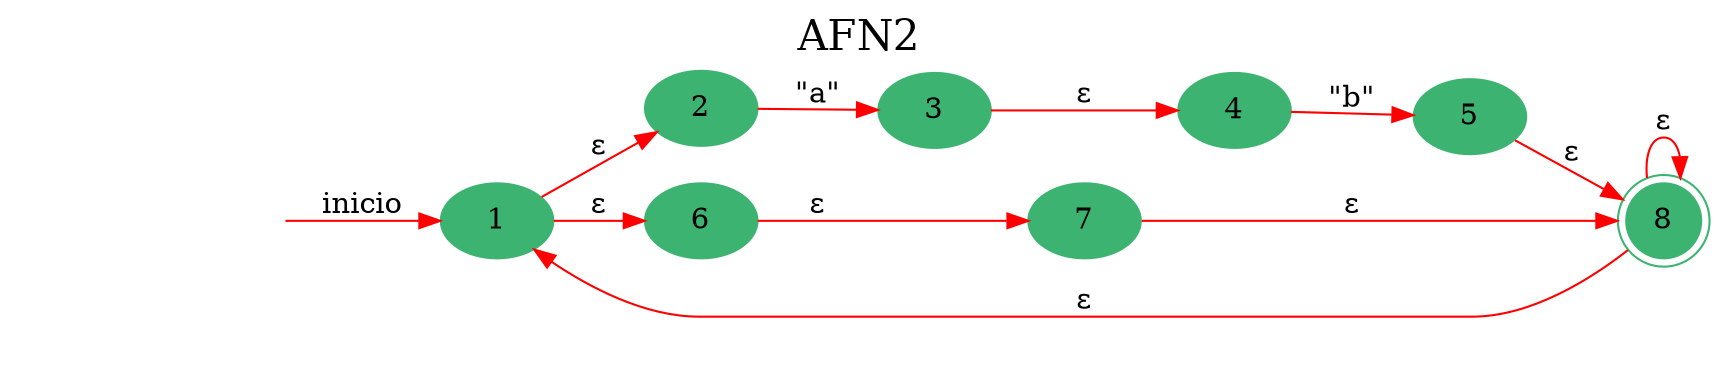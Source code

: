 digraph AFN2 {
	rankdir=LR;
	graph [label="AFN2", labelloc=t, fontsize=20]; 
	node [style = filled,color = mediumseagreen]; 1 2 3 4 5 6 7 8;
	node [shape=circle];
	node [color=midnightblue,fontcolor=white];
	edge [color=red];
	secret_node [style=invis];
	secret_node -> 1 [label="inicio"];
	1 -> 6 [label="ε"];
	1 -> 2 [label="ε"];
	2 -> 3 [label="\"a\""];
	3 -> 4 [label="ε"];
	4 -> 5 [label="\"b\""];
	5 -> 8 [label="ε"];
	6 -> 7 [label="ε"];
	7 -> 8 [label="ε"];
	8 -> 1 [label="ε"];
	8 -> 8 [label="ε"];
8[shape=doublecircle]}